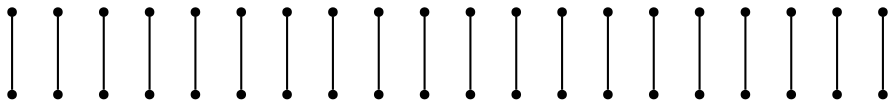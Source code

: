 graph {
  node [shape=point,comment="{\"directed\":false,\"doi\":\"10.1007/978-3-030-04414-5_11\",\"figure\":\"9\"}"]

  v0 [pos="1603.1980545486522,261.8306368746363"]
  v1 [pos="1603.1980545486522,388.5160304940291"]
  v2 [pos="1556.52501440203,388.5160304940291"]
  v3 [pos="1556.52501440203,261.8306368746363"]
  v4 [pos="1516.5165809316984,261.8306368746363"]
  v5 [pos="1516.5165809316984,364.3458644189688"]
  v6 [pos="1469.8434771966586,388.5160304940291"]
  v7 [pos="1469.8434771966586,277.66217837734416"]
  v8 [pos="1428.1701717741607,388.5160304940291"]
  v9 [pos="1428.1743686097284,261.8306368746363"]
  v10 [pos="1381.5013284631066,261.8306368746363"]
  v11 [pos="1381.4971316275385,388.5160304940291"]
  v12 [pos="1341.488698157207,388.5160304940291"]
  v13 [pos="1341.492894992775,277.66217837734416"]
  v14 [pos="1294.8197912577352,261.8306368746363"]
  v15 [pos="1294.8155944221671,364.3458644189688"]
  v16 [pos="1174.795476467215,341.0089467830106"]
  v17 [pos="1223.138571022046,309.3377245598823"]
  v18 [pos="1174.795476467215,388.5160304940291"]
  v19 [pos="1223.142767857614,261.8306368746363"]
  v20 [pos="1136.4612306522426,309.3377245598823"]
  v21 [pos="1103.1225863142445,341.0089467830106"]
  v22 [pos="1066.4448505745115,388.5160304940291"]
  v23 [pos="1099.7835267067187,261.8306368746363"]
  v24 [pos="946.4299150756018,341.0089467830106"]
  v25 [pos="978.1026859438548,388.5160304940291"]
  v26 [pos="996.4378815825994,309.3377245598823"]
  v27 [pos="1028.1106524508525,261.8306368746363"]
  v28 [pos="880.515242293056,263.4976504024024"]
  v29 [pos="824.6730384622757,309.3377245598823"]
  v30 [pos="878.8483355115231,388.5160304940291"]
  v31 [pos="823.0060680923252,342.6759603107767"]
  v32 [pos="782.9997330397778,387.68252373014604"]
  v33 [pos="782.9997330397778,261.8306368746363"]
  v34 [pos="727.1574656205798,307.6707110321162"]
  v35 [pos="727.1574656205798,341.0089467830106"]
  v36 [pos="632.1423801280187,325.1733356714464"]
  v37 [pos="505.45550143912635,325.17333567144647"]
  v38 [pos="347.0969408336341,388.5160304940291"]
  v39 [pos="347.09694083363405,261.8306368746363"]

  v0 -- v3 [id="-1",pos="1603.1980545486522,261.8306368746363 1603.197037133969,309.3376291784247 1603.197037133969,309.3376291784247 1603.197037133969,309.3376291784247 1556.5270810256052,309.3376291784247 1556.5270810256052,309.3376291784247 1556.5270810256052,309.3376291784247 1556.52501440203,261.8306368746363 1556.52501440203,261.8306368746363 1556.52501440203,261.8306368746363"]
  v1 -- v2 [id="-2",pos="1603.1980545486522,388.5160304940291 1603.197037133969,341.00904216446816 1603.197037133969,341.00904216446816 1603.197037133969,341.00904216446816 1556.5270810256052,341.00904216446816 1556.5270810256052,341.00904216446816 1556.5270810256052,341.00904216446816 1556.52501440203,388.5160304940291 1556.52501440203,388.5160304940291 1556.52501440203,388.5160304940291"]
  v39 -- v38 [id="-7",pos="347.09694083363405,261.8306368746363 347.0969408336341,388.5160304940291 347.0969408336341,388.5160304940291 347.0969408336341,388.5160304940291"]
  v37 -- v36 [id="-8",pos="505.45550143912635,325.17333567144647 632.1423801280187,325.1733356714464 632.1423801280187,325.1733356714464 632.1423801280187,325.1733356714464"]
  v4 -- v7 [id="-9",pos="1516.5165809316984,261.8306368746363 1516.5166127259072,309.3376291784247 1516.5166127259072,309.3376291784247 1516.5166127259072,309.3376291784247 1469.8424597819753,309.3376291784247 1469.8424597819753,309.3376291784247 1469.8424597819753,309.3376291784247 1469.8434771966586,277.66217837734416 1469.8434771966586,277.66217837734416 1469.8434771966586,277.66217837734416"]
  v35 -- v32 [id="-10",pos="727.1574656205798,341.0089467830106 782.9997330397778,341.00904216446816 782.9997330397778,341.00904216446816 782.9997330397778,341.00904216446816 782.9997330397778,387.68252373014604 782.9997330397778,387.68252373014604 782.9997330397778,387.68252373014604"]
  v30 -- v31 [id="-13",pos="878.8483355115231,388.5160304940291 823.0061316807429,388.5160344682565 823.0061316807429,388.5160344682565 823.0061316807429,388.5160344682565 823.0060680923252,342.6759603107767 823.0060680923252,342.6759603107767 823.0060680923252,342.6759603107767"]
  v29 -- v28 [id="-16",pos="824.6730384622757,309.3377245598823 880.515242293056,309.3377245598823 880.515242293056,309.3377245598823 880.515242293056,309.3377245598823 880.515242293056,263.4976504024024 880.515242293056,263.4976504024024 880.515242293056,263.4976504024024"]
  v33 -- v34 [id="-17",pos="782.9997330397778,261.8306368746363 727.1575292089976,261.8306368746363 727.1575292089976,261.8306368746363 727.1575292089976,261.8306368746363 727.1574656205798,307.6707110321162 727.1574656205798,307.6707110321162 727.1574656205798,307.6707110321162"]
  v5 -- v6 [id="-18",pos="1516.5165809316984,364.3458644189688 1516.5166127259072,341.0091057521065 1516.5166127259072,341.0091057521065 1516.5166127259072,341.0091057521065 1469.8424597819753,341.0091057521065 1469.8424597819753,341.0091057521065 1469.8424597819753,341.0091057521065 1469.8434771966586,388.5160304940291 1469.8434771966586,388.5160304940291 1469.8434771966586,388.5160304940291"]
  v27 -- v26 [id="-19",pos="1028.1106524508525,261.8306368746363 948.1010186927027,261.8307322560939 948.1010186927027,261.8307322560939 948.1010186927027,261.8307322560939 948.1010186927027,309.3377245598823 948.1010186927027,309.3377245598823 948.1010186927027,309.3377245598823 996.4378815825994,309.3377245598823 996.4378815825994,309.3377245598823 996.4378815825994,309.3377245598823"]
  v25 -- v24 [id="-21",pos="978.1026859438548,388.5160304940291 1026.442712357532,388.5160344682565 1026.442712357532,388.5160344682565 1026.442712357532,388.5160344682565 1026.442712357532,341.00904216446816 1026.442712357532,341.00904216446816 1026.442712357532,341.00904216446816 946.4299150756018,341.0089467830106 946.4299150756018,341.0089467830106 946.4299150756018,341.0089467830106"]
  v22 -- v21 [id="-23",pos="1066.4448505745115,388.5160304940291 1134.7933064560268,388.5160344682565 1134.7933064560268,388.5160344682565 1134.7933064560268,388.5160344682565 1134.7933064560268,341.00904216446816 1134.7933064560268,341.00904216446816 1134.7933064560268,341.00904216446816 1103.1225863142445,341.0089467830106 1103.1225863142445,341.0089467830106 1103.1225863142445,341.0089467830106"]
  v23 -- v20 [id="-24",pos="1099.7835267067187,261.8306368746363 1068.111820944462,261.8307322560939 1068.111820944462,261.8307322560939 1068.111820944462,261.8307322560939 1068.111820944462,309.3377245598823 1068.111820944462,309.3377245598823 1068.111820944462,309.3377245598823 1136.4612306522426,309.3377245598823 1136.4612306522426,309.3377245598823 1136.4612306522426,309.3377245598823"]
  v19 -- v17 [id="-27",pos="1223.142767857614,261.8306368746363 1174.7953810845884,261.8307322560939 1174.7953810845884,261.8307322560939 1174.7953810845884,261.8307322560939 1174.7953810845884,309.3377245598823 1174.7953810845884,309.3377245598823 1174.7953810845884,309.3377245598823 1223.138571022046,309.3377245598823 1223.138571022046,309.3377245598823 1223.138571022046,309.3377245598823"]
  v18 -- v16 [id="-28",pos="1174.795476467215,388.5160304940291 1223.1449616580246,388.5160344682565 1223.1449616580246,388.5160344682565 1223.1449616580246,388.5160344682565 1223.1449616580246,341.00904216446816 1223.1449616580246,341.00904216446816 1223.1449616580246,341.00904216446816 1174.795476467215,341.0089467830106 1174.795476467215,341.0089467830106 1174.795476467215,341.0089467830106"]
  v14 -- v13 [id="-33",pos="1294.8197912577352,261.8306368746363 1294.818773843052,309.3376291784247 1294.818773843052,309.3376291784247 1294.818773843052,309.3376291784247 1341.4929267869838,309.3376291784247 1341.4929267869838,309.3376291784247 1341.4929267869838,309.3376291784247 1341.492894992775,277.66217837734416 1341.492894992775,277.66217837734416 1341.492894992775,277.66217837734416"]
  v12 -- v15 [id="-35",pos="1341.488698157207,388.5160304940291 1341.4929267869838,341.0091057521065 1341.4929267869838,341.0091057521065 1341.4929267869838,341.0091057521065 1294.818773843052,341.0091057521065 1294.818773843052,341.0091057521065 1294.818773843052,341.0091057521065 1294.8155944221671,364.3458644189688 1294.8155944221671,364.3458644189688 1294.8155944221671,364.3458644189688"]
  v11 -- v8 [id="-37",pos="1381.4971316275385,388.5160304940291 1381.4991982511135,341.00904216446816 1381.4991982511135,341.00904216446816 1381.4991982511135,341.00904216446816 1428.1691543594775,341.00904216446816 1428.1691543594775,341.00904216446816 1428.1691543594775,341.00904216446816 1428.1701717741607,388.5160304940291 1428.1701717741607,388.5160304940291 1428.1701717741607,388.5160304940291"]
  v9 -- v10 [id="-39",pos="1428.1743686097284,261.8306368746363 1428.1691543594775,309.3376291784247 1428.1691543594775,309.3376291784247 1428.1691543594775,309.3376291784247 1381.4991982511135,309.3376291784247 1381.4991982511135,309.3376291784247 1381.4991982511135,309.3376291784247 1381.5013284631066,261.8306368746363 1381.5013284631066,261.8306368746363 1381.5013284631066,261.8306368746363"]
}